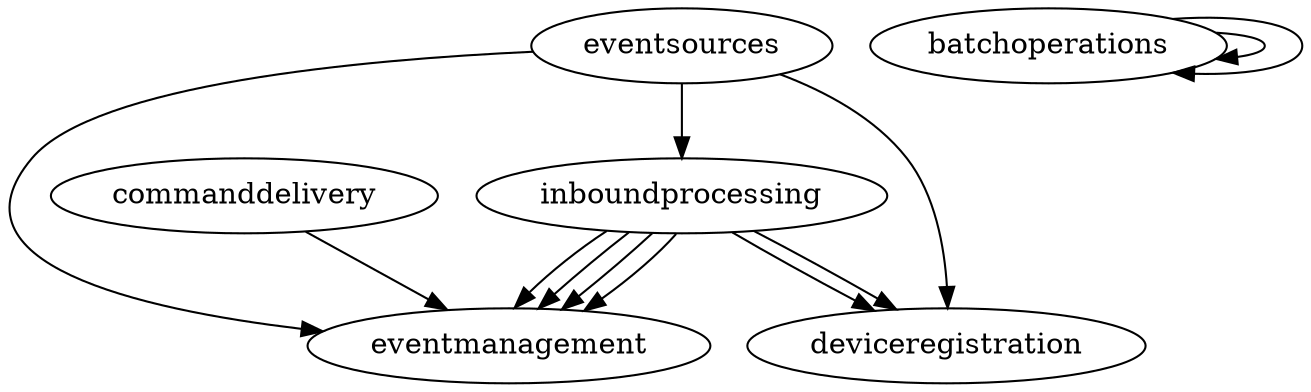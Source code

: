 digraph {
eventsources -> inboundprocessing;
eventsources;
inboundprocessing -> eventmanagement;
inboundprocessing -> eventmanagement;
eventsources -> eventmanagement;
eventsources -> deviceregistration;
inboundprocessing -> eventmanagement;
inboundprocessing -> deviceregistration;
inboundprocessing -> eventmanagement;
inboundprocessing -> deviceregistration;
eventmanagement;
eventmanagement;
commanddelivery -> eventmanagement;
batchoperations -> batchoperations;
batchoperations -> batchoperations;
batchoperations;
}